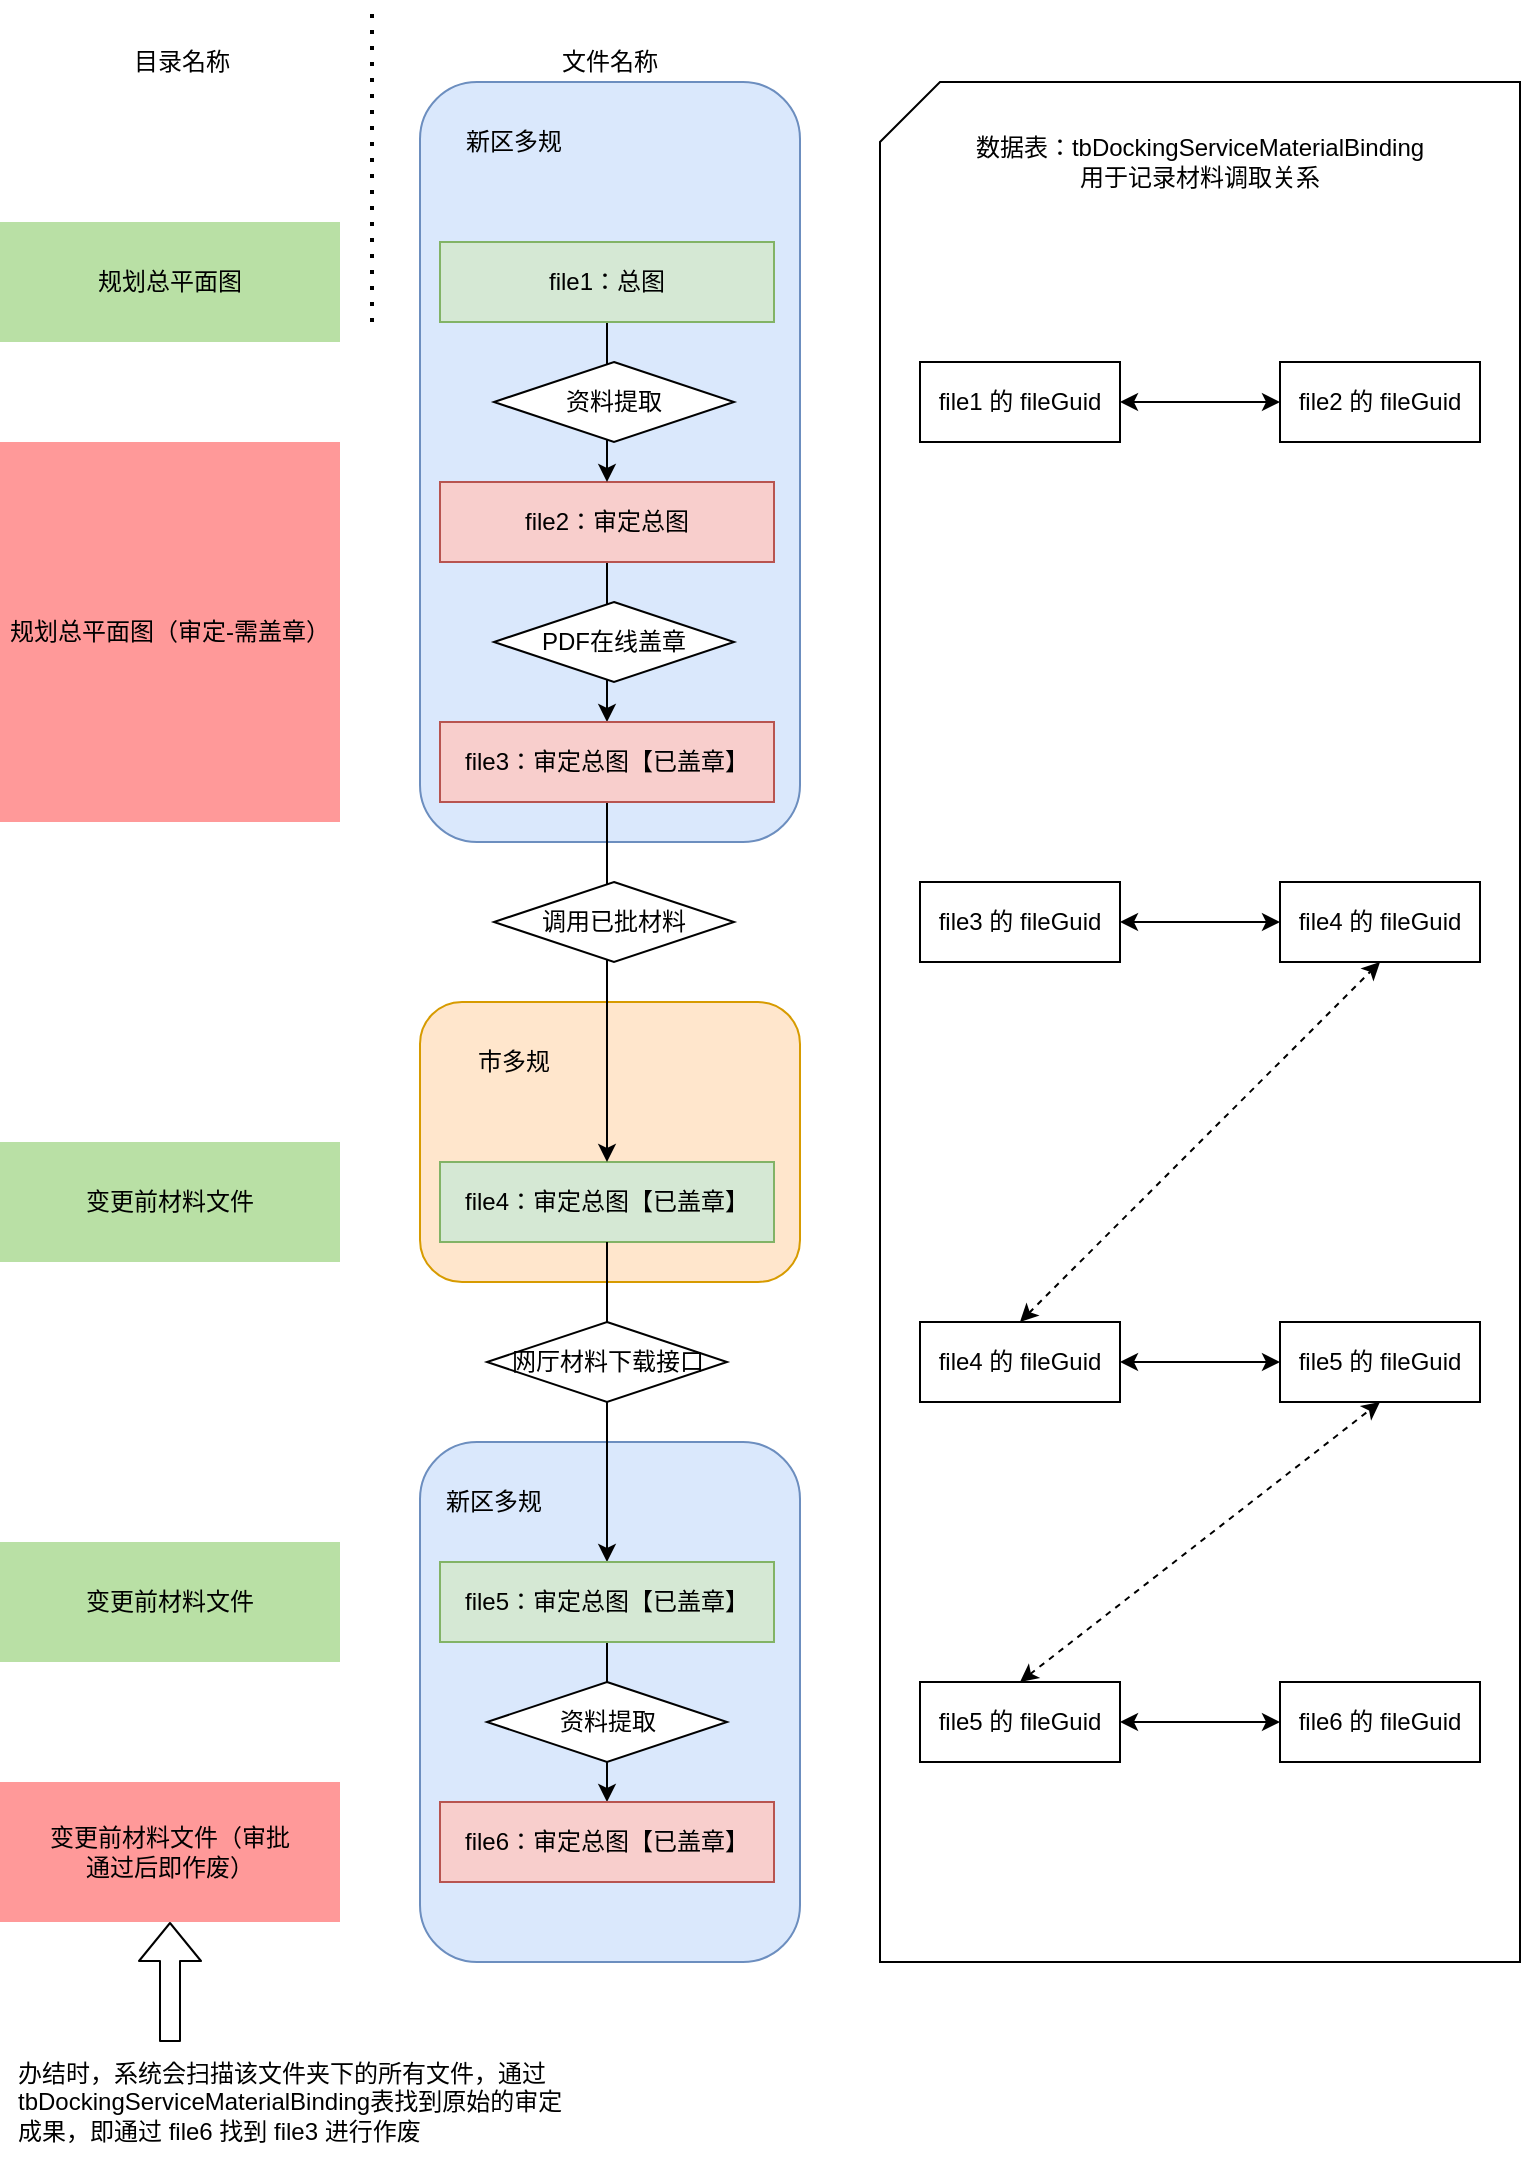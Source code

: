 <mxfile version="14.8.2" type="github">
  <diagram id="-tVjnndzAJnwI8hUAqQ2" name="Page-1">
    <mxGraphModel dx="2370" dy="1323" grid="1" gridSize="10" guides="1" tooltips="1" connect="1" arrows="1" fold="1" page="1" pageScale="1" pageWidth="827" pageHeight="1169" math="0" shadow="0">
      <root>
        <mxCell id="0" />
        <mxCell id="1" parent="0" />
        <mxCell id="q5ZjHTaqZAcB1asyyRUL-23" value="" style="rounded=1;whiteSpace=wrap;html=1;fillColor=#dae8fc;strokeColor=#6c8ebf;" vertex="1" parent="1">
          <mxGeometry x="244" y="760" width="190" height="260" as="geometry" />
        </mxCell>
        <mxCell id="q5ZjHTaqZAcB1asyyRUL-20" value="" style="rounded=1;whiteSpace=wrap;html=1;fillColor=#ffe6cc;strokeColor=#d79b00;" vertex="1" parent="1">
          <mxGeometry x="244" y="540" width="190" height="140" as="geometry" />
        </mxCell>
        <mxCell id="q5ZjHTaqZAcB1asyyRUL-4" value="" style="rounded=1;whiteSpace=wrap;html=1;fillColor=#dae8fc;strokeColor=#6c8ebf;" vertex="1" parent="1">
          <mxGeometry x="244" y="80" width="190" height="380" as="geometry" />
        </mxCell>
        <mxCell id="q5ZjHTaqZAcB1asyyRUL-9" style="edgeStyle=orthogonalEdgeStyle;rounded=0;orthogonalLoop=1;jettySize=auto;html=1;exitX=0.5;exitY=1;exitDx=0;exitDy=0;" edge="1" parent="1" source="q5ZjHTaqZAcB1asyyRUL-1" target="q5ZjHTaqZAcB1asyyRUL-6">
          <mxGeometry relative="1" as="geometry" />
        </mxCell>
        <mxCell id="q5ZjHTaqZAcB1asyyRUL-1" value="file2：审定总图" style="rounded=0;whiteSpace=wrap;html=1;fillColor=#f8cecc;strokeColor=#b85450;" vertex="1" parent="1">
          <mxGeometry x="254" y="280" width="167" height="40" as="geometry" />
        </mxCell>
        <mxCell id="q5ZjHTaqZAcB1asyyRUL-26" style="edgeStyle=orthogonalEdgeStyle;rounded=0;orthogonalLoop=1;jettySize=auto;html=1;exitX=0.5;exitY=1;exitDx=0;exitDy=0;startArrow=none;" edge="1" parent="1" source="q5ZjHTaqZAcB1asyyRUL-13" target="q5ZjHTaqZAcB1asyyRUL-25">
          <mxGeometry relative="1" as="geometry" />
        </mxCell>
        <mxCell id="q5ZjHTaqZAcB1asyyRUL-2" value="file4：审定总图【已盖章】" style="rounded=0;whiteSpace=wrap;html=1;fillColor=#d5e8d4;strokeColor=#82b366;" vertex="1" parent="1">
          <mxGeometry x="254" y="620" width="167" height="40" as="geometry" />
        </mxCell>
        <mxCell id="q5ZjHTaqZAcB1asyyRUL-3" value="" style="shape=card;whiteSpace=wrap;html=1;" vertex="1" parent="1">
          <mxGeometry x="474" y="80" width="320" height="940" as="geometry" />
        </mxCell>
        <mxCell id="q5ZjHTaqZAcB1asyyRUL-7" value="" style="edgeStyle=orthogonalEdgeStyle;rounded=0;orthogonalLoop=1;jettySize=auto;html=1;exitX=0.5;exitY=1;exitDx=0;exitDy=0;entryX=0.5;entryY=0;entryDx=0;entryDy=0;" edge="1" parent="1" source="q5ZjHTaqZAcB1asyyRUL-5" target="q5ZjHTaqZAcB1asyyRUL-1">
          <mxGeometry relative="1" as="geometry" />
        </mxCell>
        <mxCell id="q5ZjHTaqZAcB1asyyRUL-5" value="file1：总图" style="rounded=0;whiteSpace=wrap;html=1;fillColor=#d5e8d4;strokeColor=#82b366;" vertex="1" parent="1">
          <mxGeometry x="254" y="160" width="167" height="40" as="geometry" />
        </mxCell>
        <mxCell id="q5ZjHTaqZAcB1asyyRUL-12" style="edgeStyle=orthogonalEdgeStyle;rounded=0;orthogonalLoop=1;jettySize=auto;html=1;exitX=0.5;exitY=1;exitDx=0;exitDy=0;" edge="1" parent="1" source="q5ZjHTaqZAcB1asyyRUL-6" target="q5ZjHTaqZAcB1asyyRUL-2">
          <mxGeometry relative="1" as="geometry" />
        </mxCell>
        <mxCell id="q5ZjHTaqZAcB1asyyRUL-6" value="file3：审定总图【已盖章】" style="rounded=0;whiteSpace=wrap;html=1;fillColor=#f8cecc;strokeColor=#b85450;" vertex="1" parent="1">
          <mxGeometry x="254" y="400" width="167" height="40" as="geometry" />
        </mxCell>
        <mxCell id="q5ZjHTaqZAcB1asyyRUL-8" value="资料提取" style="rhombus;whiteSpace=wrap;html=1;" vertex="1" parent="1">
          <mxGeometry x="281" y="220" width="120" height="40" as="geometry" />
        </mxCell>
        <mxCell id="q5ZjHTaqZAcB1asyyRUL-10" value="PDF在线盖章" style="rhombus;whiteSpace=wrap;html=1;" vertex="1" parent="1">
          <mxGeometry x="281" y="340" width="120" height="40" as="geometry" />
        </mxCell>
        <mxCell id="q5ZjHTaqZAcB1asyyRUL-11" value="file3 的 fileGuid" style="rounded=0;whiteSpace=wrap;html=1;" vertex="1" parent="1">
          <mxGeometry x="494" y="480" width="100" height="40" as="geometry" />
        </mxCell>
        <mxCell id="q5ZjHTaqZAcB1asyyRUL-14" value="file4 的 fileGuid" style="rounded=0;whiteSpace=wrap;html=1;" vertex="1" parent="1">
          <mxGeometry x="674" y="480" width="100" height="40" as="geometry" />
        </mxCell>
        <mxCell id="q5ZjHTaqZAcB1asyyRUL-15" value="file1 的 fileGuid" style="rounded=0;whiteSpace=wrap;html=1;" vertex="1" parent="1">
          <mxGeometry x="494" y="220" width="100" height="40" as="geometry" />
        </mxCell>
        <mxCell id="q5ZjHTaqZAcB1asyyRUL-16" value="file2 的 fileGuid" style="rounded=0;whiteSpace=wrap;html=1;" vertex="1" parent="1">
          <mxGeometry x="674" y="220" width="100" height="40" as="geometry" />
        </mxCell>
        <mxCell id="q5ZjHTaqZAcB1asyyRUL-17" value="" style="endArrow=classic;startArrow=classic;html=1;exitX=1;exitY=0.5;exitDx=0;exitDy=0;entryX=0;entryY=0.5;entryDx=0;entryDy=0;" edge="1" parent="1" source="q5ZjHTaqZAcB1asyyRUL-15" target="q5ZjHTaqZAcB1asyyRUL-16">
          <mxGeometry width="50" height="50" relative="1" as="geometry">
            <mxPoint x="604" y="290" as="sourcePoint" />
            <mxPoint x="654" y="240" as="targetPoint" />
          </mxGeometry>
        </mxCell>
        <mxCell id="q5ZjHTaqZAcB1asyyRUL-18" value="" style="endArrow=classic;startArrow=classic;html=1;entryX=0;entryY=0.5;entryDx=0;entryDy=0;" edge="1" parent="1" target="q5ZjHTaqZAcB1asyyRUL-14">
          <mxGeometry width="50" height="50" relative="1" as="geometry">
            <mxPoint x="594" y="500" as="sourcePoint" />
            <mxPoint x="654" y="470" as="targetPoint" />
          </mxGeometry>
        </mxCell>
        <mxCell id="q5ZjHTaqZAcB1asyyRUL-21" value="新区多规" style="text;html=1;strokeColor=none;fillColor=none;align=center;verticalAlign=middle;whiteSpace=wrap;rounded=0;" vertex="1" parent="1">
          <mxGeometry x="261" y="100" width="60" height="20" as="geometry" />
        </mxCell>
        <mxCell id="q5ZjHTaqZAcB1asyyRUL-22" value="市多规" style="text;html=1;strokeColor=none;fillColor=none;align=center;verticalAlign=middle;whiteSpace=wrap;rounded=0;" vertex="1" parent="1">
          <mxGeometry x="261" y="560" width="60" height="20" as="geometry" />
        </mxCell>
        <mxCell id="q5ZjHTaqZAcB1asyyRUL-24" value="新区多规" style="text;html=1;strokeColor=none;fillColor=none;align=center;verticalAlign=middle;whiteSpace=wrap;rounded=0;" vertex="1" parent="1">
          <mxGeometry x="251" y="780" width="60" height="20" as="geometry" />
        </mxCell>
        <mxCell id="q5ZjHTaqZAcB1asyyRUL-34" style="edgeStyle=orthogonalEdgeStyle;rounded=0;orthogonalLoop=1;jettySize=auto;html=1;exitX=0.5;exitY=1;exitDx=0;exitDy=0;" edge="1" parent="1" source="q5ZjHTaqZAcB1asyyRUL-25" target="q5ZjHTaqZAcB1asyyRUL-33">
          <mxGeometry relative="1" as="geometry" />
        </mxCell>
        <mxCell id="q5ZjHTaqZAcB1asyyRUL-25" value="file5：审定总图【已盖章】" style="rounded=0;whiteSpace=wrap;html=1;fillColor=#d5e8d4;strokeColor=#82b366;" vertex="1" parent="1">
          <mxGeometry x="254" y="820" width="167" height="40" as="geometry" />
        </mxCell>
        <mxCell id="q5ZjHTaqZAcB1asyyRUL-13" value="网厅材料下载接口" style="rhombus;whiteSpace=wrap;html=1;" vertex="1" parent="1">
          <mxGeometry x="277.5" y="700" width="120" height="40" as="geometry" />
        </mxCell>
        <mxCell id="q5ZjHTaqZAcB1asyyRUL-27" value="" style="edgeStyle=orthogonalEdgeStyle;rounded=0;orthogonalLoop=1;jettySize=auto;html=1;exitX=0.5;exitY=1;exitDx=0;exitDy=0;endArrow=none;" edge="1" parent="1" source="q5ZjHTaqZAcB1asyyRUL-2" target="q5ZjHTaqZAcB1asyyRUL-13">
          <mxGeometry relative="1" as="geometry">
            <mxPoint x="341" y="660" as="sourcePoint" />
            <mxPoint x="341" y="840" as="targetPoint" />
          </mxGeometry>
        </mxCell>
        <mxCell id="q5ZjHTaqZAcB1asyyRUL-28" value="调用已批材料" style="rhombus;whiteSpace=wrap;html=1;" vertex="1" parent="1">
          <mxGeometry x="281" y="480" width="120" height="40" as="geometry" />
        </mxCell>
        <mxCell id="q5ZjHTaqZAcB1asyyRUL-29" value="file4 的 fileGuid" style="rounded=0;whiteSpace=wrap;html=1;" vertex="1" parent="1">
          <mxGeometry x="494" y="700" width="100" height="40" as="geometry" />
        </mxCell>
        <mxCell id="q5ZjHTaqZAcB1asyyRUL-30" value="file5 的 fileGuid" style="rounded=0;whiteSpace=wrap;html=1;" vertex="1" parent="1">
          <mxGeometry x="674" y="700" width="100" height="40" as="geometry" />
        </mxCell>
        <mxCell id="q5ZjHTaqZAcB1asyyRUL-31" value="" style="endArrow=classic;startArrow=classic;html=1;exitX=1;exitY=0.5;exitDx=0;exitDy=0;entryX=0;entryY=0.5;entryDx=0;entryDy=0;" edge="1" parent="1" source="q5ZjHTaqZAcB1asyyRUL-29" target="q5ZjHTaqZAcB1asyyRUL-30">
          <mxGeometry width="50" height="50" relative="1" as="geometry">
            <mxPoint x="604" y="730" as="sourcePoint" />
            <mxPoint x="654" y="680" as="targetPoint" />
          </mxGeometry>
        </mxCell>
        <mxCell id="q5ZjHTaqZAcB1asyyRUL-32" value="" style="endArrow=classic;startArrow=classic;html=1;entryX=0.5;entryY=1;entryDx=0;entryDy=0;exitX=0.5;exitY=0;exitDx=0;exitDy=0;dashed=1;" edge="1" parent="1" source="q5ZjHTaqZAcB1asyyRUL-29" target="q5ZjHTaqZAcB1asyyRUL-14">
          <mxGeometry width="50" height="50" relative="1" as="geometry">
            <mxPoint x="684" y="610" as="sourcePoint" />
            <mxPoint x="734" y="560" as="targetPoint" />
          </mxGeometry>
        </mxCell>
        <mxCell id="q5ZjHTaqZAcB1asyyRUL-33" value="file6：审定总图【已盖章】" style="rounded=0;whiteSpace=wrap;html=1;fillColor=#f8cecc;strokeColor=#b85450;" vertex="1" parent="1">
          <mxGeometry x="254" y="940" width="167" height="40" as="geometry" />
        </mxCell>
        <mxCell id="q5ZjHTaqZAcB1asyyRUL-35" value="资料提取" style="rhombus;whiteSpace=wrap;html=1;" vertex="1" parent="1">
          <mxGeometry x="277.5" y="880" width="120" height="40" as="geometry" />
        </mxCell>
        <mxCell id="q5ZjHTaqZAcB1asyyRUL-36" value="file5 的 fileGuid" style="rounded=0;whiteSpace=wrap;html=1;" vertex="1" parent="1">
          <mxGeometry x="494" y="880" width="100" height="40" as="geometry" />
        </mxCell>
        <mxCell id="q5ZjHTaqZAcB1asyyRUL-37" value="file6 的 fileGuid" style="rounded=0;whiteSpace=wrap;html=1;" vertex="1" parent="1">
          <mxGeometry x="674" y="880" width="100" height="40" as="geometry" />
        </mxCell>
        <mxCell id="q5ZjHTaqZAcB1asyyRUL-38" value="" style="endArrow=classic;startArrow=classic;html=1;exitX=1;exitY=0.5;exitDx=0;exitDy=0;entryX=0;entryY=0.5;entryDx=0;entryDy=0;" edge="1" source="q5ZjHTaqZAcB1asyyRUL-36" target="q5ZjHTaqZAcB1asyyRUL-37" parent="1">
          <mxGeometry width="50" height="50" relative="1" as="geometry">
            <mxPoint x="604" y="910" as="sourcePoint" />
            <mxPoint x="654" y="860" as="targetPoint" />
          </mxGeometry>
        </mxCell>
        <mxCell id="q5ZjHTaqZAcB1asyyRUL-39" value="" style="endArrow=classic;startArrow=classic;html=1;entryX=0.5;entryY=1;entryDx=0;entryDy=0;exitX=0.5;exitY=0;exitDx=0;exitDy=0;dashed=1;" edge="1" parent="1" source="q5ZjHTaqZAcB1asyyRUL-36" target="q5ZjHTaqZAcB1asyyRUL-30">
          <mxGeometry width="50" height="50" relative="1" as="geometry">
            <mxPoint x="554" y="890" as="sourcePoint" />
            <mxPoint x="734" y="690" as="targetPoint" />
          </mxGeometry>
        </mxCell>
        <mxCell id="q5ZjHTaqZAcB1asyyRUL-40" value="数据表：tbDockingServiceMaterialBinding&lt;br&gt;用于记录材料调取关系" style="text;html=1;strokeColor=none;fillColor=none;align=center;verticalAlign=middle;whiteSpace=wrap;rounded=0;" vertex="1" parent="1">
          <mxGeometry x="494" y="100" width="280" height="40" as="geometry" />
        </mxCell>
        <mxCell id="q5ZjHTaqZAcB1asyyRUL-45" value="规划总平面图" style="text;html=1;strokeColor=none;align=center;verticalAlign=middle;whiteSpace=wrap;rounded=0;dashed=1;fillColor=#B9E0A5;" vertex="1" parent="1">
          <mxGeometry x="34" y="150" width="170" height="60" as="geometry" />
        </mxCell>
        <mxCell id="q5ZjHTaqZAcB1asyyRUL-46" value="规划总平面图（审定-需盖章）" style="text;html=1;strokeColor=none;align=center;verticalAlign=middle;whiteSpace=wrap;rounded=0;dashed=1;fillColor=#FF9999;" vertex="1" parent="1">
          <mxGeometry x="34" y="260" width="170" height="190" as="geometry" />
        </mxCell>
        <mxCell id="q5ZjHTaqZAcB1asyyRUL-47" value="变更前材料文件" style="text;html=1;strokeColor=none;align=center;verticalAlign=middle;whiteSpace=wrap;rounded=0;dashed=1;fillColor=#B9E0A5;" vertex="1" parent="1">
          <mxGeometry x="34" y="610" width="170" height="60" as="geometry" />
        </mxCell>
        <mxCell id="q5ZjHTaqZAcB1asyyRUL-48" value="变更前材料文件" style="text;html=1;strokeColor=none;align=center;verticalAlign=middle;whiteSpace=wrap;rounded=0;dashed=1;fillColor=#B9E0A5;" vertex="1" parent="1">
          <mxGeometry x="34" y="810" width="170" height="60" as="geometry" />
        </mxCell>
        <mxCell id="q5ZjHTaqZAcB1asyyRUL-50" value="变更前材料文件（审批&lt;br&gt;通过后即作废）" style="text;html=1;strokeColor=none;align=center;verticalAlign=middle;whiteSpace=wrap;rounded=0;dashed=1;fillColor=#FF9999;" vertex="1" parent="1">
          <mxGeometry x="34" y="930" width="170" height="70" as="geometry" />
        </mxCell>
        <mxCell id="q5ZjHTaqZAcB1asyyRUL-52" value="" style="shape=flexArrow;endArrow=classic;html=1;entryX=0.5;entryY=1;entryDx=0;entryDy=0;" edge="1" parent="1" target="q5ZjHTaqZAcB1asyyRUL-50">
          <mxGeometry width="50" height="50" relative="1" as="geometry">
            <mxPoint x="119" y="1060" as="sourcePoint" />
            <mxPoint x="134" y="1020" as="targetPoint" />
          </mxGeometry>
        </mxCell>
        <mxCell id="q5ZjHTaqZAcB1asyyRUL-53" value="办结时，系统会扫描该文件夹下的所有文件，通过&lt;span style=&quot;text-align: center&quot;&gt;tbDockingServiceMaterialBinding表找到原始的审定成果，即通过 file6 找到 file3 进行作废&lt;/span&gt;" style="text;html=1;strokeColor=none;fillColor=none;align=left;verticalAlign=middle;whiteSpace=wrap;rounded=0;dashed=1;" vertex="1" parent="1">
          <mxGeometry x="41" y="1060" width="280" height="60" as="geometry" />
        </mxCell>
        <mxCell id="q5ZjHTaqZAcB1asyyRUL-55" value="" style="endArrow=none;dashed=1;html=1;dashPattern=1 3;strokeWidth=2;" edge="1" parent="1">
          <mxGeometry width="50" height="50" relative="1" as="geometry">
            <mxPoint x="220" y="200" as="sourcePoint" />
            <mxPoint x="220" y="40" as="targetPoint" />
          </mxGeometry>
        </mxCell>
        <mxCell id="q5ZjHTaqZAcB1asyyRUL-56" value="目录名称" style="text;html=1;strokeColor=none;fillColor=none;align=center;verticalAlign=middle;whiteSpace=wrap;rounded=0;dashed=1;" vertex="1" parent="1">
          <mxGeometry x="80" y="60" width="90" height="20" as="geometry" />
        </mxCell>
        <mxCell id="q5ZjHTaqZAcB1asyyRUL-58" value="文件名称" style="text;html=1;strokeColor=none;fillColor=none;align=center;verticalAlign=middle;whiteSpace=wrap;rounded=0;dashed=1;" vertex="1" parent="1">
          <mxGeometry x="294" y="60" width="90" height="20" as="geometry" />
        </mxCell>
      </root>
    </mxGraphModel>
  </diagram>
</mxfile>
